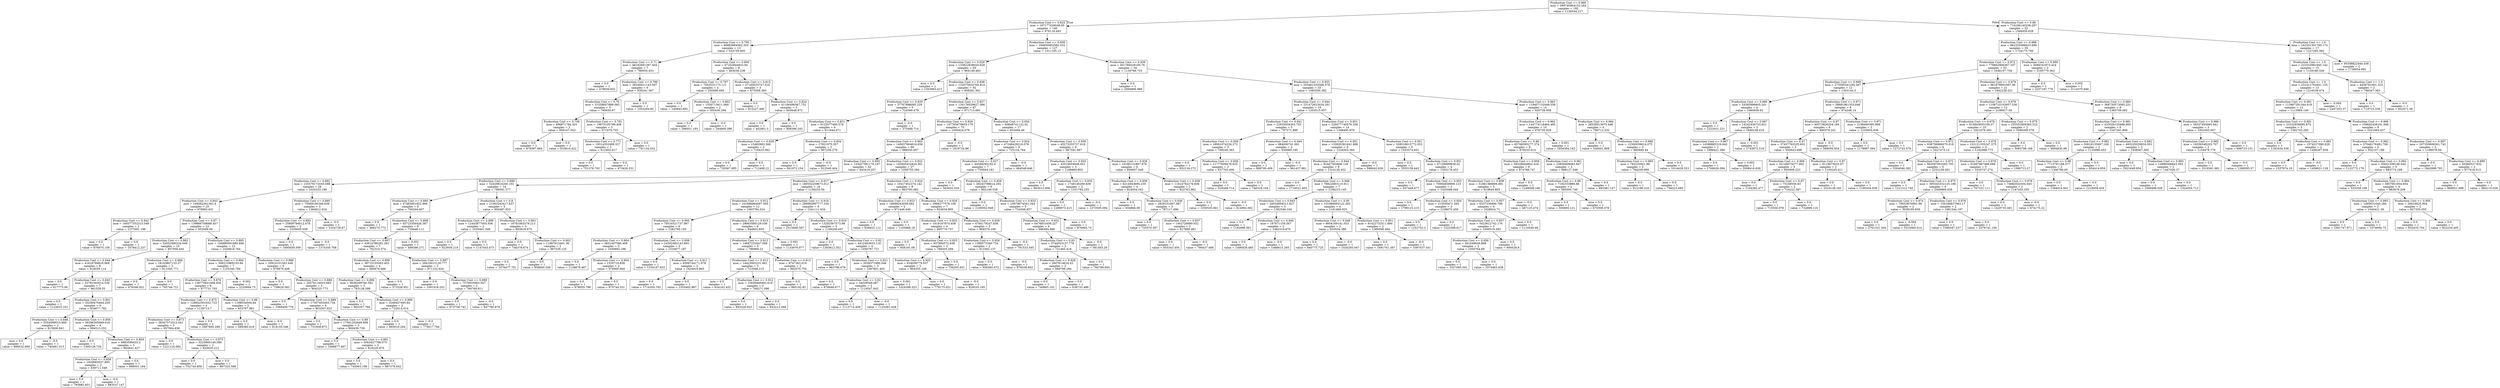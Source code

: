 digraph Tree {
node [shape=box] ;
0 [label="Production Cost <= 0.966\nmse = 399740964152.264\nsamples = 192\nvalue = 1136544.217"] ;
1 [label="Production Cost <= 0.825\nmse = 187177429048.05\nsamples = 140\nvalue = 976118.493"] ;
0 -> 1 [labeldistance=2.5, labelangle=45, headlabel="True"] ;
2 [label="Production Cost <= 0.795\nmse = 80883684562.203\nsamples = 13\nvalue = 633739.805"] ;
1 -> 2 ;
3 [label="Production Cost <= 0.71\nmse = 46182691397.404\nsamples = 7\nvalue = 780055.433"] ;
2 -> 3 ;
4 [label="mse = 0.0\nsamples = 1\nvalue = 478939.832"] ;
3 -> 4 ;
5 [label="Production Cost <= 0.789\nmse = 36249411143.597\nsamples = 6\nvalue = 830241.367"] ;
3 -> 5 ;
6 [label="Production Cost <= 0.76\nmse = 31558607889.083\nsamples = 5\nvalue = 785630.67"] ;
5 -> 6 ;
7 [label="Production Cost <= 0.756\nmse = 496871784.301\nsamples = 2\nvalue = 956107.043"] ;
6 -> 7 ;
8 [label="mse = 0.0\nsamples = 1\nvalue = 978397.664"] ;
7 -> 8 ;
9 [label="mse = 0.0\nsamples = 1\nvalue = 933816.422"] ;
7 -> 9 ;
10 [label="Production Cost <= 0.781\nmse = 19975105799.406\nsamples = 3\nvalue = 671979.755"] ;
6 -> 10 ;
11 [label="Production Cost <= 0.771\nmse = 19314352499.327\nsamples = 2\nvalue = 612402.617"] ;
10 -> 11 ;
12 [label="mse = 0.0\nsamples = 1\nvalue = 751378.703"] ;
11 -> 12 ;
13 [label="mse = 0.0\nsamples = 1\nvalue = 473426.531"] ;
11 -> 13 ;
14 [label="mse = 0.0\nsamples = 1\nvalue = 791134.032"] ;
10 -> 14 ;
15 [label="mse = 0.0\nsamples = 1\nvalue = 1053294.85"] ;
5 -> 15 ;
16 [label="Production Cost <= 0.806\nmse = 67252844833.94\nsamples = 6\nvalue = 463038.238"] ;
2 -> 16 ;
17 [label="Production Cost <= 0.797\nmse = 7053531173.111\nsamples = 3\nvalue = 250568.094"] ;
16 -> 17 ;
18 [label="mse = 0.0\nsamples = 1\nvalue = 140843.693"] ;
17 -> 18 ;
19 [label="Production Cost <= 0.802\nmse = 1550713611.069\nsamples = 2\nvalue = 305430.294"] ;
17 -> 19 ;
20 [label="mse = 0.0\nsamples = 1\nvalue = 266051.193"] ;
19 -> 20 ;
21 [label="mse = -0.0\nsamples = 1\nvalue = 344809.396"] ;
19 -> 21 ;
22 [label="Production Cost <= 0.815\nmse = 37165033747.516\nsamples = 3\nvalue = 675508.383"] ;
16 -> 22 ;
23 [label="mse = 0.0\nsamples = 1\nvalue = 815227.406"] ;
22 -> 23 ;
24 [label="Production Cost <= 0.824\nmse = 41106496567.752\nsamples = 2\nvalue = 605648.872"] ;
22 -> 24 ;
25 [label="mse = 0.0\nsamples = 1\nvalue = 402901.5"] ;
24 -> 25 ;
26 [label="mse = 0.0\nsamples = 1\nvalue = 808396.243"] ;
24 -> 26 ;
27 [label="Production Cost <= 0.939\nmse = 184830402582.532\nsamples = 127\nvalue = 1011165.13"] ;
1 -> 27 ;
28 [label="Production Cost <= 0.826\nmse = 133822838020.628\nsamples = 93\nvalue = 964149.483"] ;
27 -> 28 ;
29 [label="mse = 0.0\nsamples = 1\nvalue = 1503963.411"] ;
28 -> 29 ;
30 [label="Production Cost <= 0.838\nmse = 132075624764.914\nsamples = 92\nvalue = 958281.941"] ;
28 -> 30 ;
31 [label="Production Cost <= 0.835\nmse = 37767898095.229\nsamples = 5\nvalue = 724569.479"] ;
30 -> 31 ;
32 [label="Production Cost <= 0.831\nmse = 9125077485.578\nsamples = 4\nvalue = 811844.671"] ;
31 -> 32 ;
33 [label="Production Cost <= 0.828\nmse = 15482983.566\nsamples = 2\nvalue = 716433.062"] ;
32 -> 33 ;
34 [label="mse = 0.0\nsamples = 1\nvalue = 720367.905"] ;
33 -> 34 ;
35 [label="mse = 0.0\nsamples = 1\nvalue = 712498.22"] ;
33 -> 35 ;
36 [label="Production Cost <= 0.834\nmse = 27921975.357\nsamples = 2\nvalue = 907256.279"] ;
32 -> 36 ;
37 [label="mse = 0.0\nsamples = 1\nvalue = 901972.154"] ;
36 -> 37 ;
38 [label="mse = -0.0\nsamples = 1\nvalue = 912540.404"] ;
36 -> 38 ;
39 [label="mse = -0.0\nsamples = 1\nvalue = 375468.714"] ;
31 -> 39 ;
40 [label="Production Cost <= 0.927\nmse = 134176029627.366\nsamples = 87\nvalue = 971713.691"] ;
30 -> 40 ;
41 [label="Production Cost <= 0.926\nmse = 147765679603.179\nsamples = 70\nvalue = 1000424.076"] ;
40 -> 41 ;
42 [label="Production Cost <= 0.903\nmse = 140037664616.656\nsamples = 69\nvalue = 988550.007"] ;
41 -> 42 ;
43 [label="Production Cost <= 0.895\nmse = 133027561176.187\nsamples = 42\nvalue = 943419.257"] ;
42 -> 43 ;
44 [label="Production Cost <= 0.892\nmse = 155579172045.098\nsamples = 28\nvalue = 1020333.198"] ;
43 -> 44 ;
45 [label="Production Cost <= 0.843\nmse = 149282361362.4\nsamples = 25\nvalue = 978983.631"] ;
44 -> 45 ;
46 [label="Production Cost <= 0.842\nmse = 160577352315.046\nsamples = 2\nvalue = 1277691.196"] ;
45 -> 46 ;
47 [label="mse = 0.0\nsamples = 1\nvalue = 876970.156"] ;
46 -> 47 ;
48 [label="mse = 0.0\nsamples = 1\nvalue = 1678412.237"] ;
46 -> 48 ;
49 [label="Production Cost <= 0.87\nmse = 139866709088.457\nsamples = 23\nvalue = 953009.06"] ;
45 -> 49 ;
50 [label="Production Cost <= 0.862\nmse = 52052490234.646\nsamples = 10\nvalue = 857056.445"] ;
49 -> 50 ;
51 [label="Production Cost <= 0.844\nmse = 41616769816.969\nsamples = 8\nvalue = 918559.114"] ;
50 -> 51 ;
52 [label="mse = 0.0\nsamples = 1\nvalue = 617773.06"] ;
51 -> 52 ;
53 [label="Production Cost <= 0.845\nmse = 32791043014.536\nsamples = 7\nvalue = 961528.55"] ;
51 -> 53 ;
54 [label="mse = 0.0\nsamples = 1\nvalue = 1122633.161"] ;
53 -> 54 ;
55 [label="Production Cost <= 0.851\nmse = 33209470464.229\nsamples = 6\nvalue = 934677.782"] ;
53 -> 55 ;
56 [label="Production Cost <= 0.846\nmse = 5554099015.669\nsamples = 2\nvalue = 815006.841"] ;
55 -> 56 ;
57 [label="mse = 0.0\nsamples = 1\nvalue = 889532.669"] ;
56 -> 57 ;
58 [label="mse = -0.0\nsamples = 1\nvalue = 740481.013"] ;
56 -> 58 ;
59 [label="Production Cost <= 0.856\nmse = 36296305669.616\nsamples = 4\nvalue = 994513.252"] ;
55 -> 59 ;
60 [label="mse = 0.0\nsamples = 1\nvalue = 1300128.726"] ;
59 -> 60 ;
61 [label="Production Cost <= 0.859\nmse = 6883599433.2\nsamples = 3\nvalue = 892641.427"] ;
59 -> 61 ;
62 [label="Production Cost <= 0.858\nmse = 1920683037.895\nsamples = 2\nvalue = 839711.549"] ;
61 -> 62 ;
63 [label="mse = 0.0\nsamples = 1\nvalue = 795885.951"] ;
62 -> 63 ;
64 [label="mse = -0.0\nsamples = 1\nvalue = 883537.147"] ;
62 -> 64 ;
65 [label="mse = 0.0\nsamples = 1\nvalue = 998501.184"] ;
61 -> 65 ;
66 [label="Production Cost <= 0.866\nmse = 18143807133.37\nsamples = 2\nvalue = 611045.771"] ;
50 -> 66 ;
67 [label="mse = 0.0\nsamples = 1\nvalue = 476346.821"] ;
66 -> 67 ;
68 [label="mse = 0.0\nsamples = 1\nvalue = 745744.721"] ;
66 -> 68 ;
69 [label="Production Cost <= 0.885\nmse = 194886001680.806\nsamples = 13\nvalue = 1026818.764"] ;
49 -> 69 ;
70 [label="Production Cost <= 0.884\nmse = 308215969103.66\nsamples = 7\nvalue = 1155340.784"] ;
69 -> 70 ;
71 [label="Production Cost <= 0.876\nmse = 138770621808.836\nsamples = 6\nvalue = 977731.793"] ;
70 -> 71 ;
72 [label="Production Cost <= 0.875\nmse = 128842501652.723\nsamples = 4\nvalue = 1139713.7"] ;
71 -> 72 ;
73 [label="Production Cost <= 0.873\nmse = 38347573312.041\nsamples = 3\nvalue = 957064.836"] ;
72 -> 73 ;
74 [label="mse = 0.0\nsamples = 1\nvalue = 1221124.084"] ;
73 -> 74 ;
75 [label="Production Cost <= 0.875\nmse = 5225895149.589\nsamples = 2\nvalue = 825035.212"] ;
73 -> 75 ;
76 [label="mse = 0.0\nsamples = 1\nvalue = 752744.859"] ;
75 -> 76 ;
77 [label="mse = 0.0\nsamples = 1\nvalue = 897325.566"] ;
75 -> 77 ;
78 [label="mse = 0.0\nsamples = 1\nvalue = 1687660.289"] ;
72 -> 78 ;
79 [label="Production Cost <= 0.88\nmse = 1198034504.84\nsamples = 2\nvalue = 653767.981"] ;
71 -> 79 ;
80 [label="mse = 0.0\nsamples = 1\nvalue = 688380.616"] ;
79 -> 80 ;
81 [label="mse = -0.0\nsamples = 1\nvalue = 619155.346"] ;
79 -> 81 ;
82 [label="mse = -0.001\nsamples = 1\nvalue = 2220994.73"] ;
70 -> 82 ;
83 [label="Production Cost <= 0.886\nmse = 20914101583.446\nsamples = 6\nvalue = 876876.408"] ;
69 -> 83 ;
84 [label="mse = 0.0\nsamples = 1\nvalue = 739629.583"] ;
83 -> 84 ;
85 [label="Production Cost <= 0.888\nmse = 20576116033.683\nsamples = 5\nvalue = 904325.773"] ;
83 -> 85 ;
86 [label="mse = 0.0\nsamples = 1\nvalue = 1068400.776"] ;
85 -> 86 ;
87 [label="Production Cost <= 0.889\nmse = 17307455493.734\nsamples = 4\nvalue = 863307.022"] ;
85 -> 87 ;
88 [label="mse = 0.0\nsamples = 1\nvalue = 751908.872"] ;
87 -> 88 ;
89 [label="Production Cost <= 0.89\nmse = 17561252649.809\nsamples = 3\nvalue = 900439.739"] ;
87 -> 89 ;
90 [label="mse = 0.0\nsamples = 1\nvalue = 1068877.467"] ;
89 -> 90 ;
91 [label="Production Cost <= 0.891\nmse = 5063427798.075\nsamples = 2\nvalue = 816220.875"] ;
89 -> 91 ;
92 [label="mse = 0.0\nsamples = 1\nvalue = 745063.108"] ;
91 -> 92 ;
93 [label="mse = 0.0\nsamples = 1\nvalue = 887378.642"] ;
91 -> 93 ;
94 [label="Production Cost <= 0.895\nmse = 75069190346.638\nsamples = 3\nvalue = 1364912.916"] ;
44 -> 94 ;
95 [label="Production Cost <= 0.893\nmse = 25809794612.478\nsamples = 2\nvalue = 1535005.039"] ;
94 -> 95 ;
96 [label="mse = 0.0\nsamples = 1\nvalue = 1695659.309"] ;
95 -> 96 ;
97 [label="mse = -0.0\nsamples = 1\nvalue = 1374350.768"] ;
95 -> 97 ;
98 [label="mse = -0.0\nsamples = 1\nvalue = 1024728.67"] ;
94 -> 98 ;
99 [label="Production Cost <= 0.899\nmse = 52429814200.102\nsamples = 14\nvalue = 789591.377"] ;
43 -> 99 ;
100 [label="Production Cost <= 0.895\nmse = 47483601652.866\nsamples = 9\nvalue = 700204.407"] ;
99 -> 100 ;
101 [label="mse = 0.0\nsamples = 1\nvalue = 466270.772"] ;
100 -> 101 ;
102 [label="Production Cost <= 0.898\nmse = 45723356426.387\nsamples = 8\nvalue = 729446.111"] ;
100 -> 102 ;
103 [label="Production Cost <= 0.897\nmse = 43614786281.263\nsamples = 7\nvalue = 762310.374"] ;
102 -> 103 ;
104 [label="Production Cost <= 0.896\nmse = 38715155563.403\nsamples = 4\nvalue = 680678.686"] ;
103 -> 104 ;
105 [label="Production Cost <= 0.896\nmse = 9636269760.592\nsamples = 3\nvalue = 783128.598"] ;
104 -> 105 ;
106 [label="mse = 0.0\nsamples = 1\nvalue = 905357.766"] ;
105 -> 106 ;
107 [label="Production Cost <= 0.896\nmse = 3249427495.84\nsamples = 2\nvalue = 722014.014"] ;
105 -> 107 ;
108 [label="mse = 0.0\nsamples = 1\nvalue = 665010.264"] ;
107 -> 108 ;
109 [label="mse = -0.0\nsamples = 1\nvalue = 779017.764"] ;
107 -> 109 ;
110 [label="mse = 0.0\nsamples = 1\nvalue = 373328.951"] ;
104 -> 110 ;
111 [label="Production Cost <= 0.897\nmse = 29416015130.777\nsamples = 3\nvalue = 871152.624"] ;
103 -> 111 ;
112 [label="mse = 0.0\nsamples = 1\nvalue = 1091918.252"] ;
111 -> 112 ;
113 [label="Production Cost <= 0.898\nmse = 7570925963.547\nsamples = 2\nvalue = 760769.811"] ;
111 -> 113 ;
114 [label="mse = 0.0\nsamples = 1\nvalue = 673758.742"] ;
113 -> 114 ;
115 [label="mse = -0.0\nsamples = 1\nvalue = 847780.879"] ;
113 -> 115 ;
116 [label="mse = 0.001\nsamples = 1\nvalue = 499396.271"] ;
102 -> 116 ;
117 [label="Production Cost <= 0.9\nmse = 21063243417.637\nsamples = 5\nvalue = 950487.923"] ;
99 -> 117 ;
118 [label="Production Cost <= 0.899\nmse = 12443877005.936\nsamples = 2\nvalue = 1035491.346"] ;
117 -> 118 ;
119 [label="mse = 0.0\nsamples = 1\nvalue = 923939.219"] ;
118 -> 119 ;
120 [label="mse = 0.0\nsamples = 1\nvalue = 1147043.473"] ;
118 -> 120 ;
121 [label="Production Cost <= 0.901\nmse = 18781063379.213\nsamples = 3\nvalue = 893818.975"] ;
117 -> 121 ;
122 [label="mse = 0.0\nsamples = 1\nvalue = 746378.674"] ;
121 -> 122 ;
123 [label="Production Cost <= 0.902\nmse = 11867613461.36\nsamples = 2\nvalue = 967539.125"] ;
121 -> 123 ;
124 [label="mse = 0.0\nsamples = 1\nvalue = 1076477.701"] ;
123 -> 124 ;
125 [label="mse = 0.0\nsamples = 1\nvalue = 858600.548"] ;
123 -> 125 ;
126 [label="Production Cost <= 0.922\nmse = 142845422824.561\nsamples = 27\nvalue = 1058753.394"] ;
42 -> 126 ;
127 [label="Production Cost <= 0.917\nmse = 180552259673.012\nsamples = 18\nvalue = 1156233.56"] ;
126 -> 127 ;
128 [label="Production Cost <= 0.912\nmse = 101696964097.565\nsamples = 12\nvalue = 1063794.524"] ;
127 -> 128 ;
129 [label="Production Cost <= 0.905\nmse = 78516521737.997\nsamples = 6\nvalue = 1282785.193"] ;
128 -> 129 ;
130 [label="Production Cost <= 0.904\nmse = 5831407586.408\nsamples = 3\nvalue = 1030893.198"] ;
129 -> 130 ;
131 [label="mse = 0.0\nsamples = 1\nvalue = 1138879.467"] ;
130 -> 131 ;
132 [label="Production Cost <= 0.904\nmse = 1335719.838\nsamples = 2\nvalue = 976900.064"] ;
130 -> 132 ;
133 [label="mse = 0.0\nsamples = 1\nvalue = 978055.798"] ;
132 -> 133 ;
134 [label="mse = 0.0\nsamples = 1\nvalue = 975744.331"] ;
132 -> 134 ;
135 [label="Production Cost <= 0.908\nmse = 24302482143.893\nsamples = 3\nvalue = 1534677.187"] ;
129 -> 135 ;
136 [label="mse = 0.0\nsamples = 1\nvalue = 1334197.832"] ;
135 -> 136 ;
137 [label="Production Cost <= 0.911\nmse = 6309744171.978\nsamples = 2\nvalue = 1634916.865"] ;
135 -> 137 ;
138 [label="mse = 0.0\nsamples = 1\nvalue = 1714350.763"] ;
137 -> 138 ;
139 [label="mse = 0.0\nsamples = 1\nvalue = 1555482.967"] ;
137 -> 139 ;
140 [label="Production Cost <= 0.915\nmse = 28963580129.036\nsamples = 6\nvalue = 844803.855"] ;
128 -> 140 ;
141 [label="Production Cost <= 0.913\nmse = 14687233447.068\nsamples = 5\nvalue = 786969.23"] ;
140 -> 141 ;
142 [label="Production Cost <= 0.912\nmse = 14423002231.861\nsamples = 3\nvalue = 723568.215"] ;
141 -> 142 ;
143 [label="mse = 0.0\nsamples = 1\nvalue = 634162.452"] ;
142 -> 143 ;
144 [label="Production Cost <= 0.912\nmse = 15639460492.619\nsamples = 2\nvalue = 768271.096"] ;
142 -> 144 ;
145 [label="mse = 0.0\nsamples = 1\nvalue = 893328.925"] ;
144 -> 145 ;
146 [label="mse = 0.0\nsamples = 1\nvalue = 643213.268"] ;
144 -> 146 ;
147 [label="Production Cost <= 0.913\nmse = 9747363.019\nsamples = 2\nvalue = 882070.754"] ;
141 -> 147 ;
148 [label="mse = 0.0\nsamples = 1\nvalue = 885192.83"] ;
147 -> 148 ;
149 [label="mse = 0.0\nsamples = 1\nvalue = 878948.677"] ;
147 -> 149 ;
150 [label="mse = 0.001\nsamples = 1\nvalue = 1133976.977"] ;
140 -> 150 ;
151 [label="Production Cost <= 0.918\nmse = 286992997777.334\nsamples = 6\nvalue = 1341111.634"] ;
127 -> 151 ;
152 [label="mse = 0.0\nsamples = 1\nvalue = 2515666.567"] ;
151 -> 152 ;
153 [label="Production Cost <= 0.919\nmse = 13292567573.98\nsamples = 5\nvalue = 1106200.647"] ;
151 -> 153 ;
154 [label="mse = 0.0\nsamples = 1\nvalue = 1303812.352"] ;
153 -> 154 ;
155 [label="Production Cost <= 0.92\nmse = 4412463833.116\nsamples = 4\nvalue = 1056797.721"] ;
153 -> 155 ;
156 [label="mse = 0.0\nsamples = 1\nvalue = 963786.676"] ;
155 -> 156 ;
157 [label="Production Cost <= 0.921\nmse = 2038371980.546\nsamples = 3\nvalue = 1087801.403"] ;
155 -> 157 ;
158 [label="Production Cost <= 0.92\nmse = 34029549.087\nsamples = 2\nvalue = 1119547.943"] ;
157 -> 158 ;
159 [label="mse = 0.0\nsamples = 1\nvalue = 1113714.458"] ;
158 -> 159 ;
160 [label="mse = -0.0\nsamples = 1\nvalue = 1125381.428"] ;
158 -> 160 ;
161 [label="mse = 0.001\nsamples = 1\nvalue = 1024308.323"] ;
157 -> 161 ;
162 [label="Production Cost <= 0.924\nmse = 10417452374.142\nsamples = 9\nvalue = 863793.062"] ;
126 -> 162 ;
163 [label="Production Cost <= 0.923\nmse = 18096043059.664\nsamples = 2\nvalue = 971446.646"] ;
162 -> 163 ;
164 [label="mse = 0.0\nsamples = 1\nvalue = 836925.112"] ;
163 -> 164 ;
165 [label="mse = 0.0\nsamples = 1\nvalue = 1105968.18"] ;
163 -> 165 ;
166 [label="Production Cost <= 0.926\nmse = 3966277578.109\nsamples = 7\nvalue = 833034.895"] ;
162 -> 166 ;
167 [label="Production Cost <= 0.925\nmse = 1619167874.458\nsamples = 4\nvalue = 805776.737"] ;
166 -> 167 ;
168 [label="mse = 0.0\nsamples = 1\nvalue = 858191.08"] ;
167 -> 168 ;
169 [label="Production Cost <= 0.925\nmse = 937884572.638\nsamples = 3\nvalue = 788305.289"] ;
167 -> 169 ;
170 [label="Production Cost <= 0.925\nmse = 634036779.937\nsamples = 2\nvalue = 804355.108"] ;
169 -> 170 ;
171 [label="mse = 0.0\nsamples = 1\nvalue = 779175.021"] ;
170 -> 171 ;
172 [label="mse = -0.0\nsamples = 1\nvalue = 829535.195"] ;
170 -> 172 ;
173 [label="mse = 0.0\nsamples = 1\nvalue = 756205.651"] ;
169 -> 173 ;
174 [label="Production Cost <= 0.926\nmse = 4784179247.836\nsamples = 3\nvalue = 869379.106"] ;
166 -> 174 ;
175 [label="Production Cost <= 0.926\nmse = 1388571040.734\nsamples = 2\nvalue = 913302.137"] ;
174 -> 175 ;
176 [label="mse = 0.0\nsamples = 1\nvalue = 950565.672"] ;
175 -> 176 ;
177 [label="mse = -0.0\nsamples = 1\nvalue = 876038.602"] ;
175 -> 177 ;
178 [label="mse = -0.0\nsamples = 1\nvalue = 781533.045"] ;
174 -> 178 ;
179 [label="mse = -0.0\nsamples = 1\nvalue = 1819734.86"] ;
41 -> 179 ;
180 [label="Production Cost <= 0.934\nmse = 60848741122.02\nsamples = 17\nvalue = 853494.46"] ;
40 -> 180 ;
181 [label="Production Cost <= 0.934\nmse = 47249429216.078\nsamples = 8\nvalue = 725134.764"] ;
180 -> 181 ;
182 [label="Production Cost <= 0.927\nmse = 44549293182.6\nsamples = 7\nvalue = 759504.181"] ;
181 -> 182 ;
183 [label="mse = 0.0\nsamples = 1\nvalue = 503632.034"] ;
182 -> 183 ;
184 [label="Production Cost <= 0.928\nmse = 39243789614.294\nsamples = 6\nvalue = 802149.538"] ;
182 -> 184 ;
185 [label="mse = 0.0\nsamples = 1\nvalue = 1190052.948"] ;
184 -> 185 ;
186 [label="Production Cost <= 0.933\nmse = 10979974341.344\nsamples = 5\nvalue = 724568.857"] ;
184 -> 186 ;
187 [label="Production Cost <= 0.932\nmse = 6476831658.227\nsamples = 4\nvalue = 686494.886"] ;
186 -> 187 ;
188 [label="Production Cost <= 0.93\nmse = 3744023137.778\nsamples = 3\nvalue = 721465.418"] ;
187 -> 188 ;
189 [label="Production Cost <= 0.928\nmse = 2607614624.43\nsamples = 2\nvalue = 689798.294"] ;
188 -> 189 ;
190 [label="mse = 0.0\nsamples = 1\nvalue = 740863.102"] ;
189 -> 190 ;
191 [label="mse = 0.0\nsamples = 1\nvalue = 638733.486"] ;
189 -> 191 ;
192 [label="mse = 0.0\nsamples = 1\nvalue = 784799.664"] ;
188 -> 192 ;
193 [label="mse = -0.0\nsamples = 1\nvalue = 581583.29"] ;
187 -> 193 ;
194 [label="mse = 0.0\nsamples = 1\nvalue = 876864.74"] ;
186 -> 194 ;
195 [label="mse = -0.0\nsamples = 1\nvalue = 484548.846"] ;
181 -> 195 ;
196 [label="Production Cost <= 0.936\nmse = 45273255737.618\nsamples = 9\nvalue = 967591.967"] ;
180 -> 196 ;
197 [label="Production Cost <= 0.935\nmse = 42019655648.651\nsamples = 3\nvalue = 1188860.805"] ;
196 -> 197 ;
198 [label="mse = 0.0\nsamples = 1\nvalue = 903013.906"] ;
197 -> 198 ;
199 [label="Production Cost <= 0.935\nmse = 1748146269.839\nsamples = 2\nvalue = 1331784.255"] ;
197 -> 199 ;
200 [label="mse = 0.0\nsamples = 1\nvalue = 1289973.415"] ;
199 -> 200 ;
201 [label="mse = -0.0\nsamples = 1\nvalue = 1373595.094"] ;
199 -> 201 ;
202 [label="Production Cost <= 0.938\nmse = 10180131887.876\nsamples = 6\nvalue = 856957.549"] ;
196 -> 202 ;
203 [label="Production Cost <= 0.936\nmse = 6214943695.235\nsamples = 4\nvalue = 824054.342"] ;
202 -> 203 ;
204 [label="mse = 0.0\nsamples = 1\nvalue = 934866.08"] ;
203 -> 204 ;
205 [label="Production Cost <= 0.936\nmse = 2829151067.387\nsamples = 3\nvalue = 787117.096"] ;
203 -> 205 ;
206 [label="mse = 0.0\nsamples = 1\nvalue = 725570.367"] ;
205 -> 206 ;
207 [label="Production Cost <= 0.937\nmse = 1402726689.052\nsamples = 2\nvalue = 817890.461"] ;
205 -> 207 ;
208 [label="mse = 0.0\nsamples = 1\nvalue = 855343.454"] ;
207 -> 208 ;
209 [label="mse = -0.0\nsamples = 1\nvalue = 780437.468"] ;
207 -> 209 ;
210 [label="Production Cost <= 0.938\nmse = 11614782279.836\nsamples = 2\nvalue = 922763.962"] ;
202 -> 210 ;
211 [label="mse = 0.0\nsamples = 1\nvalue = 1030535.861"] ;
210 -> 211 ;
212 [label="mse = -0.0\nsamples = 1\nvalue = 814992.062"] ;
210 -> 212 ;
213 [label="Production Cost <= 0.939\nmse = 301766428100.76\nsamples = 34\nvalue = 1139766.753"] ;
27 -> 213 ;
214 [label="mse = 0.0\nsamples = 1\nvalue = 2994906.989"] ;
213 -> 214 ;
215 [label="Production Cost <= 0.955\nmse = 203461333568.579\nsamples = 33\nvalue = 1083550.382"] ;
213 -> 215 ;
216 [label="Production Cost <= 0.944\nmse = 231472623034.291\nsamples = 19\nvalue = 1203515.957"] ;
215 -> 216 ;
217 [label="Production Cost <= 0.941\nmse = 22933934303.755\nsamples = 5\nvalue = 797571.896"] ;
216 -> 217 ;
218 [label="Production Cost <= 0.939\nmse = 18061074234.273\nsamples = 3\nvalue = 709240.363"] ;
217 -> 218 ;
219 [label="mse = 0.0\nsamples = 1\nvalue = 852134.272"] ;
218 -> 219 ;
220 [label="Production Cost <= 0.939\nmse = 11777609478.625\nsamples = 2\nvalue = 637793.409"] ;
218 -> 220 ;
221 [label="mse = 0.0\nsamples = 1\nvalue = 529268.714"] ;
220 -> 221 ;
222 [label="mse = 0.0\nsamples = 1\nvalue = 746318.104"] ;
220 -> 222 ;
223 [label="Production Cost <= 0.944\nmse = 984000741.691\nsamples = 2\nvalue = 930069.195"] ;
217 -> 223 ;
224 [label="mse = 0.0\nsamples = 1\nvalue = 898700.409"] ;
223 -> 224 ;
225 [label="mse = -0.0\nsamples = 1\nvalue = 961437.981"] ;
223 -> 225 ;
226 [label="Production Cost <= 0.951\nmse = 226077740576.356\nsamples = 14\nvalue = 1348495.979"] ;
216 -> 226 ;
227 [label="Production Cost <= 0.951\nmse = 132820361641.886\nsamples = 9\nvalue = 1234563.383"] ;
226 -> 227 ;
228 [label="Production Cost <= 0.944\nmse = 92447505846.126\nsamples = 8\nvalue = 1314128.452"] ;
227 -> 228 ;
229 [label="mse = 0.0\nsamples = 1\nvalue = 1719521.603"] ;
228 -> 229 ;
230 [label="Production Cost <= 0.948\nmse = 78822683110.911\nsamples = 7\nvalue = 1256215.145"] ;
228 -> 230 ;
231 [label="Production Cost <= 0.945\nmse = 20034858311.827\nsamples = 3\nvalue = 1382546.104"] ;
230 -> 231 ;
232 [label="mse = 0.0\nsamples = 1\nvalue = 1182998.561"] ;
231 -> 232 ;
233 [label="Production Cost <= 0.946\nmse = 187871159.367\nsamples = 2\nvalue = 1482319.875"] ;
231 -> 233 ;
234 [label="mse = 0.0\nsamples = 1\nvalue = 1496026.485"] ;
233 -> 234 ;
235 [label="mse = -0.0\nsamples = 1\nvalue = 1468613.265"] ;
233 -> 235 ;
236 [label="Production Cost <= 0.95\nmse = 101966693122.303\nsamples = 4\nvalue = 1161466.925"] ;
230 -> 236 ;
237 [label="Production Cost <= 0.949\nmse = 8604169141.053\nsamples = 2\nvalue = 933534.386"] ;
236 -> 237 ;
238 [label="mse = 0.0\nsamples = 1\nvalue = 840775.725"] ;
237 -> 238 ;
239 [label="mse = -0.0\nsamples = 1\nvalue = 1026293.047"] ;
237 -> 239 ;
240 [label="Production Cost <= 0.951\nmse = 91422732511.884\nsamples = 2\nvalue = 1389399.464"] ;
236 -> 240 ;
241 [label="mse = 0.0\nsamples = 1\nvalue = 1691761.387"] ;
240 -> 241 ;
242 [label="mse = -0.0\nsamples = 1\nvalue = 1087037.541"] ;
240 -> 242 ;
243 [label="mse = -0.0\nsamples = 1\nvalue = 598042.836"] ;
227 -> 243 ;
244 [label="Production Cost <= 0.951\nmse = 328518615772.052\nsamples = 5\nvalue = 1553574.651"] ;
226 -> 244 ;
245 [label="mse = 0.0\nsamples = 1\nvalue = 2555159.443"] ;
244 -> 245 ;
246 [label="Production Cost <= 0.951\nmse = 97156989838.02\nsamples = 4\nvalue = 1303178.453"] ;
244 -> 246 ;
247 [label="mse = 0.0\nsamples = 1\nvalue = 937449.677"] ;
246 -> 247 ;
248 [label="Production Cost <= 0.953\nmse = 70094858908.123\nsamples = 3\nvalue = 1425088.044"] ;
246 -> 248 ;
249 [label="mse = 0.0\nsamples = 1\nvalue = 1799123.215"] ;
248 -> 249 ;
250 [label="Production Cost <= 0.954\nmse = 215556471.265\nsamples = 2\nvalue = 1238070.459"] ;
248 -> 250 ;
251 [label="mse = 0.0\nsamples = 1\nvalue = 1252752.3"] ;
250 -> 251 ;
252 [label="mse = 0.0\nsamples = 1\nvalue = 1223388.617"] ;
250 -> 252 ;
253 [label="Production Cost <= 0.963\nmse = 119407132048.558\nsamples = 14\nvalue = 920739.958"] ;
215 -> 253 ;
254 [label="Production Cost <= 0.962\nmse = 144774118464.485\nsamples = 10\nvalue = 976750.929"] ;
253 -> 254 ;
255 [label="Production Cost <= 0.96\nmse = 65766595277.374\nsamples = 9\nvalue = 879235.014"] ;
254 -> 255 ;
256 [label="Production Cost <= 0.959\nmse = 58328640842.416\nsamples = 6\nvalue = 974788.747"] ;
255 -> 256 ;
257 [label="Production Cost <= 0.958\nmse = 51881386806.891\nsamples = 5\nvalue = 919844.863"] ;
256 -> 257 ;
258 [label="Production Cost <= 0.957\nmse = 6337336890.788\nsamples = 4\nvalue = 1028024.71"] ;
257 -> 258 ;
259 [label="Production Cost <= 0.957\nmse = 5423612742.176\nsamples = 3\nvalue = 1000519.393"] ;
258 -> 259 ;
260 [label="Production Cost <= 0.956\nmse = 561649636.868\nsamples = 2\nvalue = 1050764.69"] ;
259 -> 260 ;
261 [label="mse = 0.0\nsamples = 1\nvalue = 1027065.541"] ;
260 -> 261 ;
262 [label="mse = 0.0\nsamples = 1\nvalue = 1074463.838"] ;
260 -> 262 ;
263 [label="mse = 0.0\nsamples = 1\nvalue = 900028.8"] ;
259 -> 263 ;
264 [label="mse = 0.0\nsamples = 1\nvalue = 1110540.66"] ;
258 -> 264 ;
265 [label="mse = -0.0\nsamples = 1\nvalue = 487125.474"] ;
257 -> 265 ;
266 [label="mse = 0.0\nsamples = 1\nvalue = 1249508.166"] ;
256 -> 266 ;
267 [label="Production Cost <= 0.961\nmse = 25859409083.947\nsamples = 3\nvalue = 688127.548"] ;
255 -> 267 ;
268 [label="Production Cost <= 0.96\nmse = 7192333889.68\nsamples = 2\nvalue = 585500.749"] ;
267 -> 268 ;
269 [label="mse = 0.0\nsamples = 1\nvalue = 500693.121"] ;
268 -> 269 ;
270 [label="mse = 0.0\nsamples = 1\nvalue = 670308.378"] ;
268 -> 270 ;
271 [label="mse = 0.0\nsamples = 1\nvalue = 893381.147"] ;
267 -> 271 ;
272 [label="mse = 0.001\nsamples = 1\nvalue = 1854394.162"] ;
254 -> 272 ;
273 [label="Production Cost <= 0.964\nmse = 28538913975.448\nsamples = 4\nvalue = 780712.532"] ;
253 -> 273 ;
274 [label="mse = 0.0\nsamples = 1\nvalue = 540001.808"] ;
273 -> 274 ;
275 [label="Production Cost <= 0.966\nmse = 12300039614.075\nsamples = 3\nvalue = 860949.44"] ;
273 -> 275 ;
276 [label="Production Cost <= 0.965\nmse = 783233921.99\nsamples = 2\nvalue = 784209.999"] ;
275 -> 276 ;
277 [label="mse = 0.0\nsamples = 1\nvalue = 812196.316"] ;
276 -> 277 ;
278 [label="mse = 0.0\nsamples = 1\nvalue = 756223.683"] ;
276 -> 278 ;
279 [label="mse = 0.0\nsamples = 1\nvalue = 1014428.323"] ;
275 -> 279 ;
280 [label="Production Cost <= 0.99\nmse = 716186140238.297\nsamples = 52\nvalue = 1568459.628"] ;
0 -> 280 [labeldistance=2.5, labelangle=-45, headlabel="False"] ;
281 [label="Production Cost <= 0.988\nmse = 862335566623.699\nsamples = 35\nvalue = 1734173.799"] ;
280 -> 281 ;
282 [label="Production Cost <= 0.972\nmse = 778842906367.337\nsamples = 33\nvalue = 1646197.704"] ;
281 -> 282 ;
283 [label="Production Cost <= 0.969\nmse = 273595341292.067\nsamples = 12\nvalue = 1303144.3"] ;
282 -> 283 ;
284 [label="Production Cost <= 0.966\nmse = 54385996605.201\nsamples = 4\nvalue = 1960936.62"] ;
283 -> 284 ;
285 [label="mse = 0.0\nsamples = 1\nvalue = 2323031.231"] ;
284 -> 285 ;
286 [label="Production Cost <= 0.967\nmse = 14242436753.821\nsamples = 3\nvalue = 1840238.416"] ;
284 -> 286 ;
287 [label="Production Cost <= 0.967\nmse = 14398865316.942\nsamples = 2\nvalue = 1888421.366"] ;
286 -> 287 ;
288 [label="mse = 0.0\nsamples = 1\nvalue = 1768426.094"] ;
287 -> 288 ;
289 [label="mse = 0.001\nsamples = 1\nvalue = 2008416.638"] ;
287 -> 289 ;
290 [label="mse = -0.001\nsamples = 1\nvalue = 1743872.518"] ;
286 -> 290 ;
291 [label="Production Cost <= 0.971\nmse = 58681961353.646\nsamples = 8\nvalue = 974248.14"] ;
283 -> 291 ;
292 [label="Production Cost <= 0.97\nmse = 49373826254.184\nsamples = 6\nvalue = 890379.241"] ;
291 -> 292 ;
293 [label="Production Cost <= 0.97\nmse = 37457762535.602\nsamples = 5\nvalue = 950643.698"] ;
292 -> 293 ;
294 [label="Production Cost <= 0.969\nmse = 32149075077.092\nsamples = 3\nvalue = 850909.223"] ;
293 -> 294 ;
295 [label="mse = 0.0\nsamples = 1\nvalue = 1104282.477"] ;
294 -> 295 ;
296 [label="Production Cost <= 0.97\nmse = 75108556.83\nsamples = 2\nvalue = 724222.597"] ;
294 -> 296 ;
297 [label="mse = 0.0\nsamples = 1\nvalue = 715556.078"] ;
296 -> 297 ;
298 [label="mse = 0.0\nsamples = 1\nvalue = 732889.116"] ;
296 -> 298 ;
299 [label="Production Cost <= 0.97\nmse = 8119673025.67\nsamples = 2\nvalue = 1100245.411"] ;
293 -> 299 ;
300 [label="mse = 0.0\nsamples = 1\nvalue = 1010136.183"] ;
299 -> 300 ;
301 [label="mse = 0.0\nsamples = 1\nvalue = 1190354.639"] ;
299 -> 301 ;
302 [label="mse = -0.0\nsamples = 1\nvalue = 589056.954"] ;
292 -> 302 ;
303 [label="Production Cost <= 0.971\nmse = 2198460395.988\nsamples = 2\nvalue = 1225854.836"] ;
291 -> 303 ;
304 [label="mse = 0.0\nsamples = 1\nvalue = 1178967.094"] ;
303 -> 304 ;
305 [label="mse = 0.0\nsamples = 1\nvalue = 1272742.579"] ;
303 -> 305 ;
306 [label="Production Cost <= 0.979\nmse = 961878901067.36\nsamples = 21\nvalue = 1842228.221"] ;
282 -> 306 ;
307 [label="Production Cost <= 0.978\nmse = 1108710103957.536\nsamples = 12\nvalue = 2199617.59"] ;
306 -> 307 ;
308 [label="Production Cost <= 0.978\nmse = 815843693109.37\nsamples = 10\nvalue = 1921679.393"] ;
307 -> 308 ;
309 [label="Production Cost <= 0.972\nmse = 638756966070.018\nsamples = 6\nvalue = 2427473.14"] ;
308 -> 309 ;
310 [label="mse = 0.0\nsamples = 1\nvalue = 3304046.382"] ;
309 -> 310 ;
311 [label="Production Cost <= 0.972\nmse = 582097003583.793\nsamples = 5\nvalue = 2252158.491"] ;
309 -> 311 ;
312 [label="mse = 0.0\nsamples = 1\nvalue = 1221312.745"] ;
311 -> 312 ;
313 [label="Production Cost <= 0.975\nmse = 395545332125.188\nsamples = 4\nvalue = 2509869.928"] ;
311 -> 313 ;
314 [label="Production Cost <= 0.974\nmse = 76653870991.99\nsamples = 2\nvalue = 3038195.659"] ;
313 -> 314 ;
315 [label="mse = 0.0\nsamples = 1\nvalue = 2761331.304"] ;
314 -> 315 ;
316 [label="mse = -0.004\nsamples = 1\nvalue = 3315060.014"] ;
314 -> 316 ;
317 [label="Production Cost <= 0.976\nmse = 156180637063.17\nsamples = 2\nvalue = 1981544.197"] ;
313 -> 317 ;
318 [label="mse = 0.0\nsamples = 1\nvalue = 1586347.237"] ;
317 -> 318 ;
319 [label="mse = 0.0\nsamples = 1\nvalue = 2376741.156"] ;
317 -> 319 ;
320 [label="Production Cost <= 0.978\nmse = 122121355247.575\nsamples = 4\nvalue = 1162988.773"] ;
308 -> 320 ;
321 [label="Production Cost <= 0.978\nmse = 81897897469.688\nsamples = 3\nvalue = 1020747.274"] ;
320 -> 321 ;
322 [label="mse = 0.0\nsamples = 1\nvalue = 767331.111"] ;
321 -> 322 ;
323 [label="Production Cost <= 0.978\nmse = 74682032504.645\nsamples = 2\nvalue = 1147455.355"] ;
321 -> 323 ;
324 [label="mse = 0.0\nsamples = 1\nvalue = 1420735.491"] ;
323 -> 324 ;
325 [label="mse = -0.0\nsamples = 1\nvalue = 874175.22"] ;
323 -> 325 ;
326 [label="mse = 0.0\nsamples = 1\nvalue = 1589713.27"] ;
320 -> 326 ;
327 [label="Production Cost <= 0.979\nmse = 255552909383.523\nsamples = 2\nvalue = 3589308.578"] ;
307 -> 327 ;
328 [label="mse = 0.0\nsamples = 1\nvalue = 3083786.166"] ;
327 -> 328 ;
329 [label="mse = 0.0\nsamples = 1\nvalue = 4094830.99"] ;
327 -> 329 ;
330 [label="Production Cost <= 0.984\nmse = 368730573085.251\nsamples = 9\nvalue = 1365709.062"] ;
306 -> 330 ;
331 [label="Production Cost <= 0.981\nmse = 425026125486.665\nsamples = 6\nvalue = 1547281.809"] ;
330 -> 331 ;
332 [label="Production Cost <= 0.981\nmse = 50618135697.169\nsamples = 3\nvalue = 1155996.053"] ;
331 -> 332 ;
333 [label="Production Cost <= 0.98\nmse = 7713791188.377\nsamples = 2\nvalue = 1306786.65"] ;
332 -> 333 ;
334 [label="mse = 0.0\nsamples = 1\nvalue = 1394614.841"] ;
333 -> 334 ;
335 [label="mse = 0.0\nsamples = 1\nvalue = 1218958.459"] ;
333 -> 335 ;
336 [label="mse = 0.0\nsamples = 1\nvalue = 854414.859"] ;
332 -> 336 ;
337 [label="Production Cost <= 0.982\nmse = 493225029816.001\nsamples = 3\nvalue = 1938567.565"] ;
331 -> 337 ;
338 [label="mse = 0.0\nsamples = 1\nvalue = 2921649.954"] ;
337 -> 338 ;
339 [label="Production Cost <= 0.983\nmse = 14999306843.093\nsamples = 2\nvalue = 1447026.37"] ;
337 -> 339 ;
340 [label="mse = 0.0\nsamples = 1\nvalue = 1569498.028"] ;
339 -> 340 ;
341 [label="mse = 0.0\nsamples = 1\nvalue = 1324554.713"] ;
339 -> 341 ;
342 [label="Production Cost <= 0.986\nmse = 58327493065.941\nsamples = 3\nvalue = 1002563.567"] ;
330 -> 342 ;
343 [label="Production Cost <= 0.985\nmse = 18256548203.707\nsamples = 2\nvalue = 1154478.776"] ;
342 -> 343 ;
344 [label="mse = 0.0\nsamples = 1\nvalue = 1019361.981"] ;
343 -> 344 ;
345 [label="mse = -0.0\nsamples = 1\nvalue = 1289595.57"] ;
343 -> 345 ;
346 [label="mse = 0.0\nsamples = 1\nvalue = 698733.151"] ;
342 -> 346 ;
347 [label="Production Cost <= 0.989\nmse = 5099161873.424\nsamples = 2\nvalue = 3185779.362"] ;
281 -> 347 ;
348 [label="mse = 0.0\nsamples = 1\nvalue = 3257187.778"] ;
347 -> 348 ;
349 [label="mse = 0.002\nsamples = 1\nvalue = 3114370.946"] ;
347 -> 349 ;
350 [label="Production Cost <= 1.0\nmse = 242351301790.174\nsamples = 17\nvalue = 1227283.392"] ;
280 -> 350 ;
351 [label="Production Cost <= 1.0\nmse = 222533961945.142\nsamples = 15\nvalue = 1159180.526"] ;
350 -> 351 ;
352 [label="Production Cost <= 1.0\nmse = 231411702841.155\nsamples = 13\nvalue = 1216539.474"] ;
351 -> 352 ;
353 [label="Production Cost <= 0.991\nmse = 113967281344.619\nsamples = 12\nvalue = 1113984.149"] ;
352 -> 353 ;
354 [label="Production Cost <= 0.991\nmse = 23332936695.875\nsamples = 3\nvalue = 1392743.285"] ;
353 -> 354 ;
355 [label="mse = 0.0\nsamples = 1\nvalue = 1181634.536"] ;
354 -> 355 ;
356 [label="Production Cost <= 0.991\nmse = 1574227090.829\nsamples = 2\nvalue = 1498297.659"] ;
354 -> 356 ;
357 [label="mse = 0.0\nsamples = 1\nvalue = 1537974.19"] ;
356 -> 357 ;
358 [label="mse = -0.0\nsamples = 1\nvalue = 1458621.128"] ;
356 -> 358 ;
359 [label="Production Cost <= 0.996\nmse = 109642438191.948\nsamples = 9\nvalue = 1021064.437"] ;
353 -> 359 ;
360 [label="Production Cost <= 0.992\nmse = 37048176492.708\nsamples = 6\nvalue = 932107.186"] ;
359 -> 360 ;
361 [label="mse = 0.0\nsamples = 1\nvalue = 1123772.179"] ;
360 -> 361 ;
362 [label="Production Cost <= 0.992\nmse = 35641299149.544\nsamples = 5\nvalue = 893774.188"] ;
360 -> 362 ;
363 [label="mse = 0.0\nsamples = 1\nvalue = 533358.108"] ;
362 -> 363 ;
364 [label="Production Cost <= 0.994\nmse = 3957951954.654\nsamples = 4\nvalue = 983878.208"] ;
362 -> 364 ;
365 [label="Production Cost <= 0.993\nmse = 1495631045.284\nsamples = 2\nvalue = 1040421.36"] ;
364 -> 365 ;
366 [label="mse = 0.0\nsamples = 1\nvalue = 1001747.971"] ;
365 -> 366 ;
367 [label="mse = 0.0\nsamples = 1\nvalue = 1079094.75"] ;
365 -> 367 ;
368 [label="Production Cost <= 0.995\nmse = 26016625.904\nsamples = 2\nvalue = 927335.055"] ;
364 -> 368 ;
369 [label="mse = 0.0\nsamples = 1\nvalue = 932435.704"] ;
368 -> 369 ;
370 [label="mse = 0.0\nsamples = 1\nvalue = 922234.405"] ;
368 -> 370 ;
371 [label="Production Cost <= 0.997\nmse = 207350606361.742\nsamples = 3\nvalue = 1198978.94"] ;
359 -> 371 ;
372 [label="mse = 0.0\nsamples = 1\nvalue = 1842899.793"] ;
371 -> 372 ;
373 [label="Production Cost <= 0.999\nmse = 50360527.632\nsamples = 2\nvalue = 877018.513"] ;
371 -> 373 ;
374 [label="mse = 0.0\nsamples = 1\nvalue = 869921.998"] ;
373 -> 374 ;
375 [label="mse = 0.0\nsamples = 1\nvalue = 884115.028"] ;
373 -> 375 ;
376 [label="mse = -0.004\nsamples = 1\nvalue = 2447203.37"] ;
352 -> 376 ;
377 [label="Production Cost <= 1.0\nmse = 4438761001.323\nsamples = 2\nvalue = 786347.363"] ;
351 -> 377 ;
378 [label="mse = 0.0\nsamples = 1\nvalue = 719723.336"] ;
377 -> 378 ;
379 [label="mse = -0.0\nsamples = 1\nvalue = 852971.39"] ;
377 -> 379 ;
380 [label="mse = 95308822444.438\nsamples = 2\nvalue = 1738054.892"] ;
350 -> 380 ;
}
